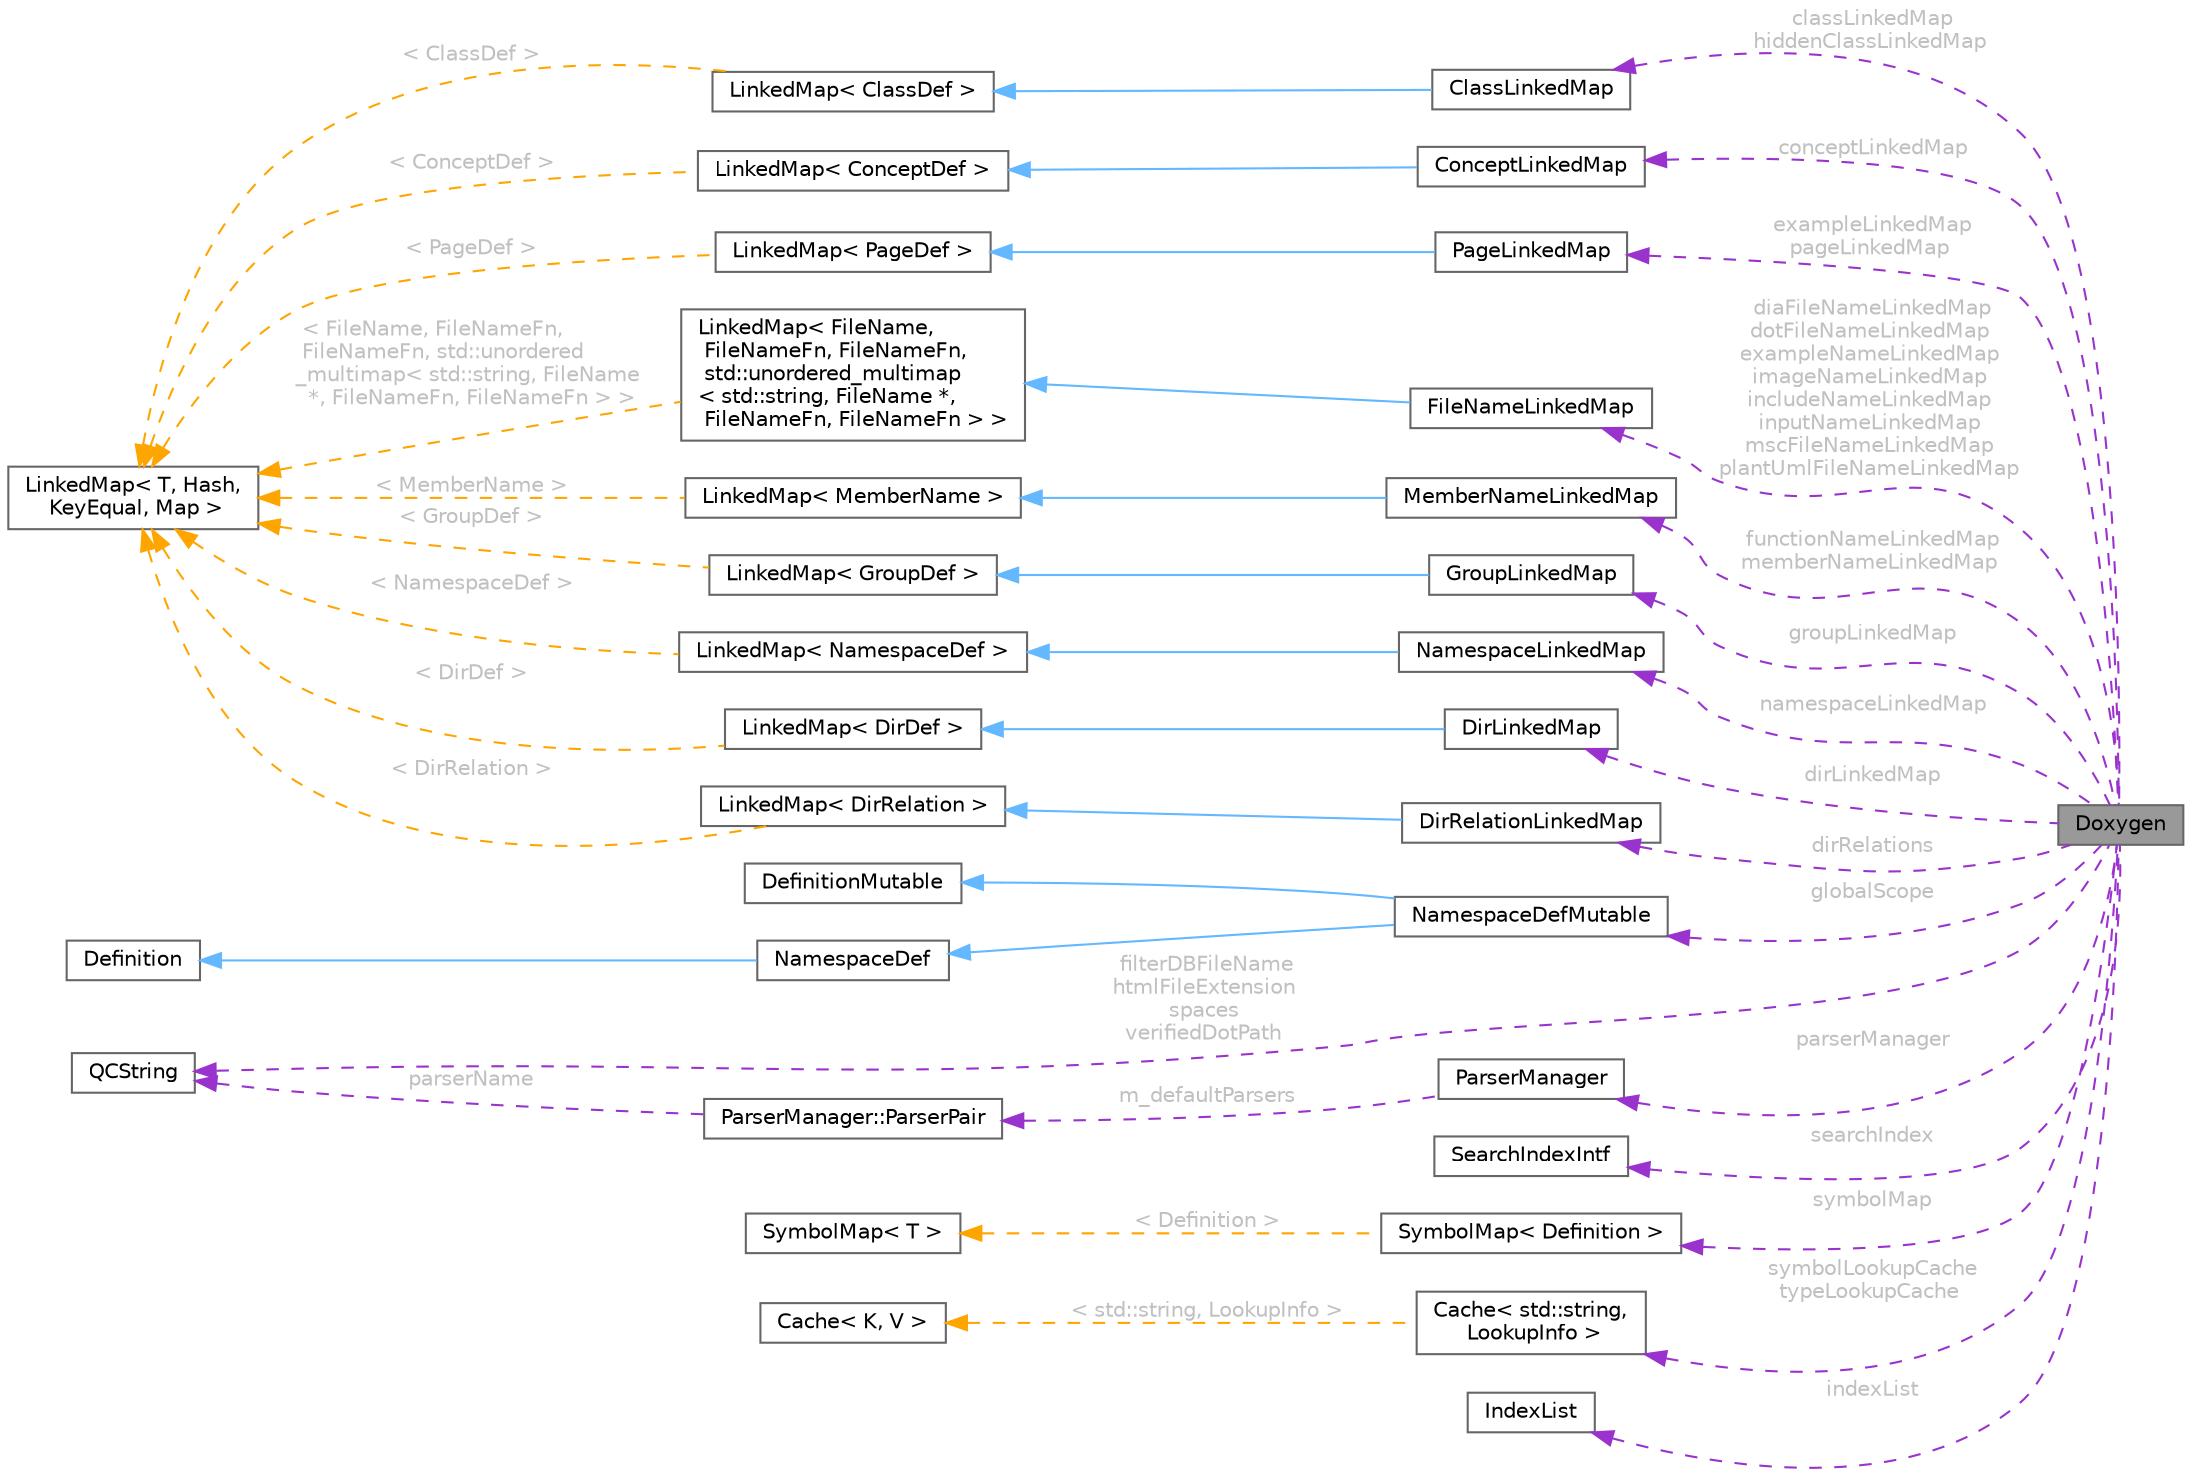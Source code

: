 digraph "Doxygen"
{
 // INTERACTIVE_SVG=YES
 // LATEX_PDF_SIZE
  bgcolor="transparent";
  edge [fontname=Helvetica,fontsize=10,labelfontname=Helvetica,labelfontsize=10];
  node [fontname=Helvetica,fontsize=10,shape=box,height=0.2,width=0.4];
  rankdir="LR";
  Node1 [id="Node000001",label="Doxygen",height=0.2,width=0.4,color="gray40", fillcolor="grey60", style="filled", fontcolor="black",tooltip="This class serves as a namespace for global variables used by doxygen."];
  Node2 -> Node1 [id="edge1_Node000001_Node000002",dir="back",color="darkorchid3",style="dashed",tooltip=" ",label=" classLinkedMap\nhiddenClassLinkedMap",fontcolor="grey" ];
  Node2 [id="Node000002",label="ClassLinkedMap",height=0.2,width=0.4,color="gray40", fillcolor="white", style="filled",URL="$d0/d10/class_class_linked_map.html",tooltip=" "];
  Node3 -> Node2 [id="edge2_Node000002_Node000003",dir="back",color="steelblue1",style="solid",tooltip=" "];
  Node3 [id="Node000003",label="LinkedMap\< ClassDef \>",height=0.2,width=0.4,color="gray40", fillcolor="white", style="filled",URL="$d0/d2c/class_linked_map.html",tooltip=" "];
  Node4 -> Node3 [id="edge3_Node000003_Node000004",dir="back",color="orange",style="dashed",tooltip=" ",label=" \< ClassDef \>",fontcolor="grey" ];
  Node4 [id="Node000004",label="LinkedMap\< T, Hash,\l KeyEqual, Map \>",height=0.2,width=0.4,color="gray40", fillcolor="white", style="filled",URL="$d0/d2c/class_linked_map.html",tooltip="Container class representing a vector of objects with keys."];
  Node5 -> Node1 [id="edge4_Node000001_Node000005",dir="back",color="darkorchid3",style="dashed",tooltip=" ",label=" conceptLinkedMap",fontcolor="grey" ];
  Node5 [id="Node000005",label="ConceptLinkedMap",height=0.2,width=0.4,color="gray40", fillcolor="white", style="filled",URL="$db/ded/class_concept_linked_map.html",tooltip=" "];
  Node6 -> Node5 [id="edge5_Node000005_Node000006",dir="back",color="steelblue1",style="solid",tooltip=" "];
  Node6 [id="Node000006",label="LinkedMap\< ConceptDef \>",height=0.2,width=0.4,color="gray40", fillcolor="white", style="filled",URL="$d0/d2c/class_linked_map.html",tooltip=" "];
  Node4 -> Node6 [id="edge6_Node000006_Node000004",dir="back",color="orange",style="dashed",tooltip=" ",label=" \< ConceptDef \>",fontcolor="grey" ];
  Node7 -> Node1 [id="edge7_Node000001_Node000007",dir="back",color="darkorchid3",style="dashed",tooltip=" ",label=" exampleLinkedMap\npageLinkedMap",fontcolor="grey" ];
  Node7 [id="Node000007",label="PageLinkedMap",height=0.2,width=0.4,color="gray40", fillcolor="white", style="filled",URL="$d9/d5e/class_page_linked_map.html",tooltip=" "];
  Node8 -> Node7 [id="edge8_Node000007_Node000008",dir="back",color="steelblue1",style="solid",tooltip=" "];
  Node8 [id="Node000008",label="LinkedMap\< PageDef \>",height=0.2,width=0.4,color="gray40", fillcolor="white", style="filled",URL="$d0/d2c/class_linked_map.html",tooltip=" "];
  Node4 -> Node8 [id="edge9_Node000008_Node000004",dir="back",color="orange",style="dashed",tooltip=" ",label=" \< PageDef \>",fontcolor="grey" ];
  Node9 -> Node1 [id="edge10_Node000001_Node000009",dir="back",color="darkorchid3",style="dashed",tooltip=" ",label=" diaFileNameLinkedMap\ndotFileNameLinkedMap\nexampleNameLinkedMap\nimageNameLinkedMap\nincludeNameLinkedMap\ninputNameLinkedMap\nmscFileNameLinkedMap\nplantUmlFileNameLinkedMap",fontcolor="grey" ];
  Node9 [id="Node000009",label="FileNameLinkedMap",height=0.2,width=0.4,color="gray40", fillcolor="white", style="filled",URL="$d0/d2c/class_file_name_linked_map.html",tooltip="Ordered dictionary of FileName objects."];
  Node10 -> Node9 [id="edge11_Node000009_Node000010",dir="back",color="steelblue1",style="solid",tooltip=" "];
  Node10 [id="Node000010",label="LinkedMap\< FileName,\l FileNameFn, FileNameFn,\l std::unordered_multimap\l\< std::string, FileName *,\l FileNameFn, FileNameFn \> \>",height=0.2,width=0.4,color="gray40", fillcolor="white", style="filled",URL="$d0/d2c/class_linked_map.html",tooltip=" "];
  Node4 -> Node10 [id="edge12_Node000010_Node000004",dir="back",color="orange",style="dashed",tooltip=" ",label=" \< FileName, FileNameFn,\l FileNameFn, std::unordered\l_multimap\< std::string, FileName\l *, FileNameFn, FileNameFn \> \>",fontcolor="grey" ];
  Node11 -> Node1 [id="edge13_Node000001_Node000011",dir="back",color="darkorchid3",style="dashed",tooltip=" ",label=" functionNameLinkedMap\nmemberNameLinkedMap",fontcolor="grey" ];
  Node11 [id="Node000011",label="MemberNameLinkedMap",height=0.2,width=0.4,color="gray40", fillcolor="white", style="filled",URL="$da/d3d/class_member_name_linked_map.html",tooltip="Ordered dictionary of MemberName objects."];
  Node12 -> Node11 [id="edge14_Node000011_Node000012",dir="back",color="steelblue1",style="solid",tooltip=" "];
  Node12 [id="Node000012",label="LinkedMap\< MemberName \>",height=0.2,width=0.4,color="gray40", fillcolor="white", style="filled",URL="$d0/d2c/class_linked_map.html",tooltip=" "];
  Node4 -> Node12 [id="edge15_Node000012_Node000004",dir="back",color="orange",style="dashed",tooltip=" ",label=" \< MemberName \>",fontcolor="grey" ];
  Node13 -> Node1 [id="edge16_Node000001_Node000013",dir="back",color="darkorchid3",style="dashed",tooltip=" ",label=" groupLinkedMap",fontcolor="grey" ];
  Node13 [id="Node000013",label="GroupLinkedMap",height=0.2,width=0.4,color="gray40", fillcolor="white", style="filled",URL="$d3/dbd/class_group_linked_map.html",tooltip=" "];
  Node14 -> Node13 [id="edge17_Node000013_Node000014",dir="back",color="steelblue1",style="solid",tooltip=" "];
  Node14 [id="Node000014",label="LinkedMap\< GroupDef \>",height=0.2,width=0.4,color="gray40", fillcolor="white", style="filled",URL="$d0/d2c/class_linked_map.html",tooltip=" "];
  Node4 -> Node14 [id="edge18_Node000014_Node000004",dir="back",color="orange",style="dashed",tooltip=" ",label=" \< GroupDef \>",fontcolor="grey" ];
  Node15 -> Node1 [id="edge19_Node000001_Node000015",dir="back",color="darkorchid3",style="dashed",tooltip=" ",label=" namespaceLinkedMap",fontcolor="grey" ];
  Node15 [id="Node000015",label="NamespaceLinkedMap",height=0.2,width=0.4,color="gray40", fillcolor="white", style="filled",URL="$d7/d60/class_namespace_linked_map.html",tooltip=" "];
  Node16 -> Node15 [id="edge20_Node000015_Node000016",dir="back",color="steelblue1",style="solid",tooltip=" "];
  Node16 [id="Node000016",label="LinkedMap\< NamespaceDef \>",height=0.2,width=0.4,color="gray40", fillcolor="white", style="filled",URL="$d0/d2c/class_linked_map.html",tooltip=" "];
  Node4 -> Node16 [id="edge21_Node000016_Node000004",dir="back",color="orange",style="dashed",tooltip=" ",label=" \< NamespaceDef \>",fontcolor="grey" ];
  Node17 -> Node1 [id="edge22_Node000001_Node000017",dir="back",color="darkorchid3",style="dashed",tooltip=" ",label=" globalScope",fontcolor="grey" ];
  Node17 [id="Node000017",label="NamespaceDefMutable",height=0.2,width=0.4,color="gray40", fillcolor="white", style="filled",URL="$dd/dd5/class_namespace_def_mutable.html",tooltip=" "];
  Node18 -> Node17 [id="edge23_Node000017_Node000018",dir="back",color="steelblue1",style="solid",tooltip=" "];
  Node18 [id="Node000018",label="DefinitionMutable",height=0.2,width=0.4,color="gray40", fillcolor="white", style="filled",URL="$d0/d46/class_definition_mutable.html",tooltip=" "];
  Node19 -> Node17 [id="edge24_Node000017_Node000019",dir="back",color="steelblue1",style="solid",tooltip=" "];
  Node19 [id="Node000019",label="NamespaceDef",height=0.2,width=0.4,color="gray40", fillcolor="white", style="filled",URL="$d0/d07/class_namespace_def.html",tooltip="An abstract interface of a namespace symbol."];
  Node20 -> Node19 [id="edge25_Node000019_Node000020",dir="back",color="steelblue1",style="solid",tooltip=" "];
  Node20 [id="Node000020",label="Definition",height=0.2,width=0.4,color="gray40", fillcolor="white", style="filled",URL="$d5/dcc/class_definition.html",tooltip="The common base class of all entity definitions found in the sources."];
  Node21 -> Node1 [id="edge26_Node000001_Node000021",dir="back",color="darkorchid3",style="dashed",tooltip=" ",label=" filterDBFileName\nhtmlFileExtension\nspaces\nverifiedDotPath",fontcolor="grey" ];
  Node21 [id="Node000021",label="QCString",height=0.2,width=0.4,color="gray40", fillcolor="white", style="filled",URL="$d9/d45/class_q_c_string.html",tooltip="This is an alternative implementation of QCString."];
  Node22 -> Node1 [id="edge27_Node000001_Node000022",dir="back",color="darkorchid3",style="dashed",tooltip=" ",label=" searchIndex",fontcolor="grey" ];
  Node22 [id="Node000022",label="SearchIndexIntf",height=0.2,width=0.4,color="gray40", fillcolor="white", style="filled",URL="$d8/d4d/class_search_index_intf.html",tooltip="Abstract proxy interface for non-javascript based search indices."];
  Node23 -> Node1 [id="edge28_Node000001_Node000023",dir="back",color="darkorchid3",style="dashed",tooltip=" ",label=" symbolMap",fontcolor="grey" ];
  Node23 [id="Node000023",label="SymbolMap\< Definition \>",height=0.2,width=0.4,color="gray40", fillcolor="white", style="filled",URL="$d4/d85/class_symbol_map.html",tooltip=" "];
  Node24 -> Node23 [id="edge29_Node000023_Node000024",dir="back",color="orange",style="dashed",tooltip=" ",label=" \< Definition \>",fontcolor="grey" ];
  Node24 [id="Node000024",label="SymbolMap\< T \>",height=0.2,width=0.4,color="gray40", fillcolor="white", style="filled",URL="$d4/d85/class_symbol_map.html",tooltip="Class implementing a symbol map that maps symbol names to objects."];
  Node25 -> Node1 [id="edge30_Node000001_Node000025",dir="back",color="darkorchid3",style="dashed",tooltip=" ",label=" symbolLookupCache\ntypeLookupCache",fontcolor="grey" ];
  Node25 [id="Node000025",label="Cache\< std::string,\l LookupInfo \>",height=0.2,width=0.4,color="gray40", fillcolor="white", style="filled",URL="$dc/d67/class_cache.html",tooltip=" "];
  Node26 -> Node25 [id="edge31_Node000025_Node000026",dir="back",color="orange",style="dashed",tooltip=" ",label=" \< std::string, LookupInfo \>",fontcolor="grey" ];
  Node26 [id="Node000026",label="Cache\< K, V \>",height=0.2,width=0.4,color="gray40", fillcolor="white", style="filled",URL="$dc/d67/class_cache.html",tooltip=" "];
  Node27 -> Node1 [id="edge32_Node000001_Node000027",dir="back",color="darkorchid3",style="dashed",tooltip=" ",label=" dirLinkedMap",fontcolor="grey" ];
  Node27 [id="Node000027",label="DirLinkedMap",height=0.2,width=0.4,color="gray40", fillcolor="white", style="filled",URL="$de/d40/class_dir_linked_map.html",tooltip="A linked map of directories."];
  Node28 -> Node27 [id="edge33_Node000027_Node000028",dir="back",color="steelblue1",style="solid",tooltip=" "];
  Node28 [id="Node000028",label="LinkedMap\< DirDef \>",height=0.2,width=0.4,color="gray40", fillcolor="white", style="filled",URL="$d0/d2c/class_linked_map.html",tooltip=" "];
  Node4 -> Node28 [id="edge34_Node000028_Node000004",dir="back",color="orange",style="dashed",tooltip=" ",label=" \< DirDef \>",fontcolor="grey" ];
  Node29 -> Node1 [id="edge35_Node000001_Node000029",dir="back",color="darkorchid3",style="dashed",tooltip=" ",label=" dirRelations",fontcolor="grey" ];
  Node29 [id="Node000029",label="DirRelationLinkedMap",height=0.2,width=0.4,color="gray40", fillcolor="white", style="filled",URL="$d4/d03/class_dir_relation_linked_map.html",tooltip=" "];
  Node30 -> Node29 [id="edge36_Node000029_Node000030",dir="back",color="steelblue1",style="solid",tooltip=" "];
  Node30 [id="Node000030",label="LinkedMap\< DirRelation \>",height=0.2,width=0.4,color="gray40", fillcolor="white", style="filled",URL="$d0/d2c/class_linked_map.html",tooltip=" "];
  Node4 -> Node30 [id="edge37_Node000030_Node000004",dir="back",color="orange",style="dashed",tooltip=" ",label=" \< DirRelation \>",fontcolor="grey" ];
  Node31 -> Node1 [id="edge38_Node000001_Node000031",dir="back",color="darkorchid3",style="dashed",tooltip=" ",label=" parserManager",fontcolor="grey" ];
  Node31 [id="Node000031",label="ParserManager",height=0.2,width=0.4,color="gray40", fillcolor="white", style="filled",URL="$d4/d0d/class_parser_manager.html",tooltip="Manages programming language parsers."];
  Node32 -> Node31 [id="edge39_Node000031_Node000032",dir="back",color="darkorchid3",style="dashed",tooltip=" ",label=" m_defaultParsers",fontcolor="grey" ];
  Node32 [id="Node000032",label="ParserManager::ParserPair",height=0.2,width=0.4,color="gray40", fillcolor="white", style="filled",URL="$df/d04/struct_parser_manager_1_1_parser_pair.html",tooltip=" "];
  Node21 -> Node32 [id="edge40_Node000032_Node000021",dir="back",color="darkorchid3",style="dashed",tooltip=" ",label=" parserName",fontcolor="grey" ];
  Node33 -> Node1 [id="edge41_Node000001_Node000033",dir="back",color="darkorchid3",style="dashed",tooltip=" ",label=" indexList",fontcolor="grey" ];
  Node33 [id="Node000033",label="IndexList",height=0.2,width=0.4,color="gray40", fillcolor="white", style="filled",URL="$d9/d57/class_index_list.html",tooltip="A list of index interfaces."];
}
